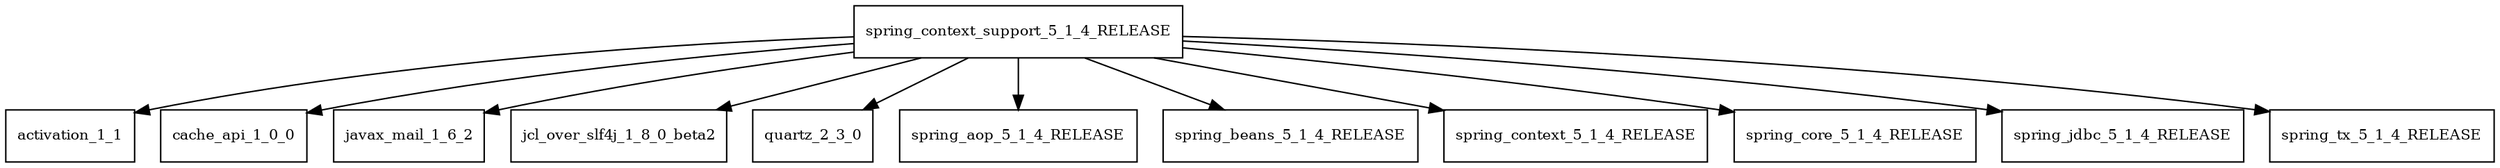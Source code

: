 digraph spring_context_support_5_1_4_RELEASE_dependencies {
  node [shape = box, fontsize=10.0];
  spring_context_support_5_1_4_RELEASE -> activation_1_1;
  spring_context_support_5_1_4_RELEASE -> cache_api_1_0_0;
  spring_context_support_5_1_4_RELEASE -> javax_mail_1_6_2;
  spring_context_support_5_1_4_RELEASE -> jcl_over_slf4j_1_8_0_beta2;
  spring_context_support_5_1_4_RELEASE -> quartz_2_3_0;
  spring_context_support_5_1_4_RELEASE -> spring_aop_5_1_4_RELEASE;
  spring_context_support_5_1_4_RELEASE -> spring_beans_5_1_4_RELEASE;
  spring_context_support_5_1_4_RELEASE -> spring_context_5_1_4_RELEASE;
  spring_context_support_5_1_4_RELEASE -> spring_core_5_1_4_RELEASE;
  spring_context_support_5_1_4_RELEASE -> spring_jdbc_5_1_4_RELEASE;
  spring_context_support_5_1_4_RELEASE -> spring_tx_5_1_4_RELEASE;
}
